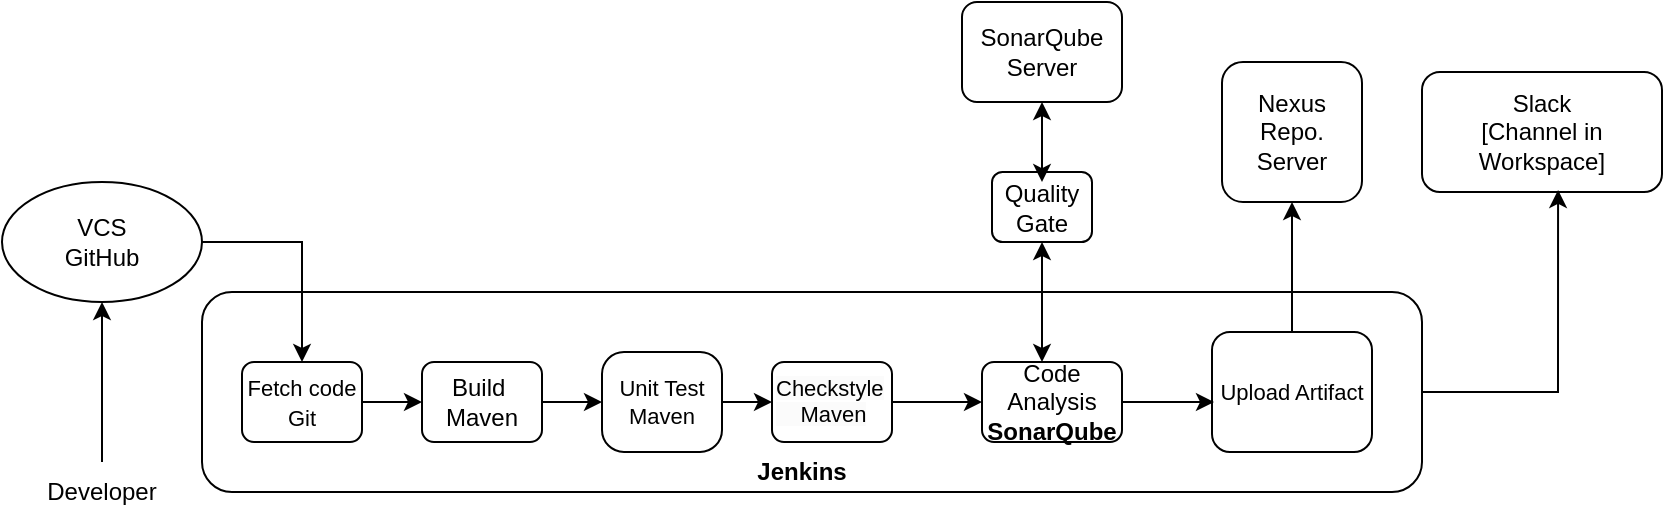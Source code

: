 <mxfile version="20.8.15"><diagram name="Page-1" id="w1O9bF4Iqf2FMpxfx1Xk"><mxGraphModel dx="1120" dy="424" grid="1" gridSize="10" guides="1" tooltips="1" connect="1" arrows="1" fold="1" page="1" pageScale="1" pageWidth="850" pageHeight="1100" math="0" shadow="0"><root><mxCell id="0"/><mxCell id="1" parent="0"/><mxCell id="OtdSv2ubrmo-mGDzYz4J-1" value="Developer" style="text;html=1;strokeColor=none;fillColor=none;align=center;verticalAlign=middle;whiteSpace=wrap;rounded=0;" parent="1" vertex="1"><mxGeometry x="30" y="380" width="60" height="30" as="geometry"/></mxCell><mxCell id="OtdSv2ubrmo-mGDzYz4J-2" value="" style="ellipse;whiteSpace=wrap;html=1;" parent="1" vertex="1"><mxGeometry x="10" y="240" width="100" height="60" as="geometry"/></mxCell><mxCell id="OtdSv2ubrmo-mGDzYz4J-3" value="VCS&lt;br&gt;GitHub" style="text;html=1;strokeColor=none;fillColor=none;align=center;verticalAlign=middle;whiteSpace=wrap;rounded=0;" parent="1" vertex="1"><mxGeometry x="30" y="255" width="60" height="30" as="geometry"/></mxCell><mxCell id="OtdSv2ubrmo-mGDzYz4J-4" value="" style="rounded=1;whiteSpace=wrap;html=1;" parent="1" vertex="1"><mxGeometry x="110" y="295" width="610" height="100" as="geometry"/></mxCell><mxCell id="OtdSv2ubrmo-mGDzYz4J-5" value="&lt;b&gt;Jenkins&lt;/b&gt;" style="text;html=1;strokeColor=none;fillColor=none;align=center;verticalAlign=middle;whiteSpace=wrap;rounded=0;" parent="1" vertex="1"><mxGeometry x="380" y="370" width="60" height="30" as="geometry"/></mxCell><mxCell id="OtdSv2ubrmo-mGDzYz4J-7" value="" style="rounded=1;whiteSpace=wrap;html=1;" parent="1" vertex="1"><mxGeometry x="130" y="330" width="60" height="40" as="geometry"/></mxCell><mxCell id="OtdSv2ubrmo-mGDzYz4J-8" value="Build&amp;nbsp;&lt;br&gt;Maven" style="rounded=1;whiteSpace=wrap;html=1;" parent="1" vertex="1"><mxGeometry x="220" y="330" width="60" height="40" as="geometry"/></mxCell><mxCell id="OtdSv2ubrmo-mGDzYz4J-9" value="&lt;br&gt;" style="rounded=1;whiteSpace=wrap;html=1;arcSize=22;" parent="1" vertex="1"><mxGeometry x="310" y="325" width="60" height="50" as="geometry"/></mxCell><mxCell id="OtdSv2ubrmo-mGDzYz4J-10" value="" style="rounded=1;whiteSpace=wrap;html=1;" parent="1" vertex="1"><mxGeometry x="395" y="330" width="60" height="40" as="geometry"/></mxCell><mxCell id="OtdSv2ubrmo-mGDzYz4J-12" value="SonarQube&lt;br&gt;Server" style="rounded=1;whiteSpace=wrap;html=1;" parent="1" vertex="1"><mxGeometry x="490" y="150" width="80" height="50" as="geometry"/></mxCell><mxCell id="OtdSv2ubrmo-mGDzYz4J-15" value="Quality Gate" style="rounded=1;whiteSpace=wrap;html=1;" parent="1" vertex="1"><mxGeometry x="505" y="235" width="50" height="35" as="geometry"/></mxCell><mxCell id="OtdSv2ubrmo-mGDzYz4J-16" value="Code Analysis&lt;br&gt;&lt;b&gt;SonarQube&lt;/b&gt;" style="rounded=1;whiteSpace=wrap;html=1;" parent="1" vertex="1"><mxGeometry x="500" y="330" width="70" height="40" as="geometry"/></mxCell><mxCell id="OtdSv2ubrmo-mGDzYz4J-17" value="Nexus Repo.&lt;br&gt;Server" style="rounded=1;whiteSpace=wrap;html=1;" parent="1" vertex="1"><mxGeometry x="620" y="180" width="70" height="70" as="geometry"/></mxCell><mxCell id="OtdSv2ubrmo-mGDzYz4J-18" value="&lt;font style=&quot;font-size: 11px;&quot;&gt;Fetch code&lt;br&gt;Git&lt;/font&gt;" style="text;html=1;strokeColor=none;fillColor=none;align=center;verticalAlign=middle;whiteSpace=wrap;rounded=0;" parent="1" vertex="1"><mxGeometry x="130" y="335" width="60" height="30" as="geometry"/></mxCell><mxCell id="OtdSv2ubrmo-mGDzYz4J-19" value="&lt;span style=&quot;color: rgb(0, 0, 0); font-family: Helvetica; font-size: 11px; font-style: normal; font-variant-ligatures: normal; font-variant-caps: normal; font-weight: 400; letter-spacing: normal; orphans: 2; text-align: center; text-indent: 0px; text-transform: none; widows: 2; word-spacing: 0px; -webkit-text-stroke-width: 0px; background-color: rgb(251, 251, 251); text-decoration-thickness: initial; text-decoration-style: initial; text-decoration-color: initial; float: none; display: inline !important;&quot;&gt;Checkstyle&lt;br&gt;&amp;nbsp; &amp;nbsp; Maven&lt;br&gt;&lt;/span&gt;" style="text;whiteSpace=wrap;html=1;fontSize=11;" parent="1" vertex="1"><mxGeometry x="395" y="330" width="60" height="40" as="geometry"/></mxCell><mxCell id="OtdSv2ubrmo-mGDzYz4J-20" value="Unit Test&lt;br&gt;Maven" style="text;html=1;strokeColor=none;fillColor=none;align=center;verticalAlign=middle;whiteSpace=wrap;rounded=0;fontSize=11;" parent="1" vertex="1"><mxGeometry x="310" y="335" width="60" height="30" as="geometry"/></mxCell><mxCell id="OtdSv2ubrmo-mGDzYz4J-22" value="Upload Artifact" style="rounded=1;whiteSpace=wrap;html=1;fontSize=11;" parent="1" vertex="1"><mxGeometry x="615" y="315" width="80" height="60" as="geometry"/></mxCell><mxCell id="OtdSv2ubrmo-mGDzYz4J-23" value="" style="endArrow=classic;html=1;rounded=0;fontSize=11;exitX=0.5;exitY=0;exitDx=0;exitDy=0;entryX=0.5;entryY=1;entryDx=0;entryDy=0;" parent="1" source="OtdSv2ubrmo-mGDzYz4J-1" target="OtdSv2ubrmo-mGDzYz4J-2" edge="1"><mxGeometry width="50" height="50" relative="1" as="geometry"><mxPoint x="50" y="375" as="sourcePoint"/><mxPoint x="100" y="325" as="targetPoint"/></mxGeometry></mxCell><mxCell id="OtdSv2ubrmo-mGDzYz4J-24" value="" style="endArrow=classic;html=1;rounded=0;fontSize=11;exitX=1;exitY=0.5;exitDx=0;exitDy=0;entryX=0.5;entryY=0;entryDx=0;entryDy=0;" parent="1" source="OtdSv2ubrmo-mGDzYz4J-2" target="OtdSv2ubrmo-mGDzYz4J-7" edge="1"><mxGeometry width="50" height="50" relative="1" as="geometry"><mxPoint x="130" y="280" as="sourcePoint"/><mxPoint x="160" y="320" as="targetPoint"/><Array as="points"><mxPoint x="160" y="270"/></Array></mxGeometry></mxCell><mxCell id="OtdSv2ubrmo-mGDzYz4J-26" value="" style="endArrow=classic;startArrow=classic;html=1;rounded=0;fontSize=11;entryX=0.5;entryY=1;entryDx=0;entryDy=0;" parent="1" target="OtdSv2ubrmo-mGDzYz4J-15" edge="1"><mxGeometry width="50" height="50" relative="1" as="geometry"><mxPoint x="530" y="330" as="sourcePoint"/><mxPoint x="555" y="270" as="targetPoint"/></mxGeometry></mxCell><mxCell id="OtdSv2ubrmo-mGDzYz4J-30" value="" style="endArrow=classic;startArrow=classic;html=1;rounded=0;fontSize=11;entryX=0.5;entryY=1;entryDx=0;entryDy=0;exitX=0.5;exitY=0.143;exitDx=0;exitDy=0;exitPerimeter=0;" parent="1" source="OtdSv2ubrmo-mGDzYz4J-15" target="OtdSv2ubrmo-mGDzYz4J-12" edge="1"><mxGeometry width="50" height="50" relative="1" as="geometry"><mxPoint x="530" y="230" as="sourcePoint"/><mxPoint x="529.58" y="220" as="targetPoint"/></mxGeometry></mxCell><mxCell id="OtdSv2ubrmo-mGDzYz4J-31" value="" style="endArrow=classic;html=1;rounded=0;fontSize=11;exitX=1;exitY=0.5;exitDx=0;exitDy=0;entryX=0;entryY=0.5;entryDx=0;entryDy=0;" parent="1" source="OtdSv2ubrmo-mGDzYz4J-18" target="OtdSv2ubrmo-mGDzYz4J-8" edge="1"><mxGeometry width="50" height="50" relative="1" as="geometry"><mxPoint x="315" y="260" as="sourcePoint"/><mxPoint x="365" y="210" as="targetPoint"/></mxGeometry></mxCell><mxCell id="OtdSv2ubrmo-mGDzYz4J-32" value="" style="endArrow=classic;html=1;rounded=0;fontSize=11;exitX=1;exitY=0.5;exitDx=0;exitDy=0;entryX=0;entryY=0.5;entryDx=0;entryDy=0;" parent="1" source="OtdSv2ubrmo-mGDzYz4J-8" target="OtdSv2ubrmo-mGDzYz4J-20" edge="1"><mxGeometry width="50" height="50" relative="1" as="geometry"><mxPoint x="200" y="360" as="sourcePoint"/><mxPoint x="230" y="360" as="targetPoint"/></mxGeometry></mxCell><mxCell id="OtdSv2ubrmo-mGDzYz4J-33" value="" style="endArrow=classic;html=1;rounded=0;fontSize=11;exitX=1;exitY=0.5;exitDx=0;exitDy=0;entryX=0;entryY=0.5;entryDx=0;entryDy=0;" parent="1" source="OtdSv2ubrmo-mGDzYz4J-20" target="OtdSv2ubrmo-mGDzYz4J-19" edge="1"><mxGeometry width="50" height="50" relative="1" as="geometry"><mxPoint x="210" y="370" as="sourcePoint"/><mxPoint x="240" y="370" as="targetPoint"/></mxGeometry></mxCell><mxCell id="OtdSv2ubrmo-mGDzYz4J-34" value="" style="endArrow=classic;html=1;rounded=0;fontSize=11;exitX=1;exitY=0.5;exitDx=0;exitDy=0;entryX=0;entryY=0.5;entryDx=0;entryDy=0;" parent="1" source="OtdSv2ubrmo-mGDzYz4J-19" target="OtdSv2ubrmo-mGDzYz4J-16" edge="1"><mxGeometry width="50" height="50" relative="1" as="geometry"><mxPoint x="220" y="380" as="sourcePoint"/><mxPoint x="250" y="380" as="targetPoint"/></mxGeometry></mxCell><mxCell id="OtdSv2ubrmo-mGDzYz4J-35" value="" style="endArrow=classic;html=1;rounded=0;fontSize=11;exitX=1;exitY=0.5;exitDx=0;exitDy=0;" parent="1" source="OtdSv2ubrmo-mGDzYz4J-16" edge="1"><mxGeometry width="50" height="50" relative="1" as="geometry"><mxPoint x="465" y="360" as="sourcePoint"/><mxPoint x="616" y="350" as="targetPoint"/></mxGeometry></mxCell><mxCell id="OtdSv2ubrmo-mGDzYz4J-36" value="" style="endArrow=classic;html=1;rounded=0;fontSize=11;exitX=0.5;exitY=0;exitDx=0;exitDy=0;entryX=0.5;entryY=1;entryDx=0;entryDy=0;" parent="1" source="OtdSv2ubrmo-mGDzYz4J-22" target="OtdSv2ubrmo-mGDzYz4J-17" edge="1"><mxGeometry width="50" height="50" relative="1" as="geometry"><mxPoint x="350" y="320" as="sourcePoint"/><mxPoint x="400" y="270" as="targetPoint"/></mxGeometry></mxCell><mxCell id="b00PPvNM1wB8LGpn6kXI-1" value="Slack&lt;br&gt;[Channel in Workspace]" style="rounded=1;whiteSpace=wrap;html=1;" vertex="1" parent="1"><mxGeometry x="720" y="185" width="120" height="60" as="geometry"/></mxCell><mxCell id="b00PPvNM1wB8LGpn6kXI-2" value="" style="endArrow=classic;html=1;rounded=0;exitX=1;exitY=0.5;exitDx=0;exitDy=0;entryX=0.567;entryY=0.983;entryDx=0;entryDy=0;entryPerimeter=0;" edge="1" parent="1" source="OtdSv2ubrmo-mGDzYz4J-4" target="b00PPvNM1wB8LGpn6kXI-1"><mxGeometry width="50" height="50" relative="1" as="geometry"><mxPoint x="550" y="330" as="sourcePoint"/><mxPoint x="600" y="280" as="targetPoint"/><Array as="points"><mxPoint x="788" y="345"/></Array></mxGeometry></mxCell></root></mxGraphModel></diagram></mxfile>